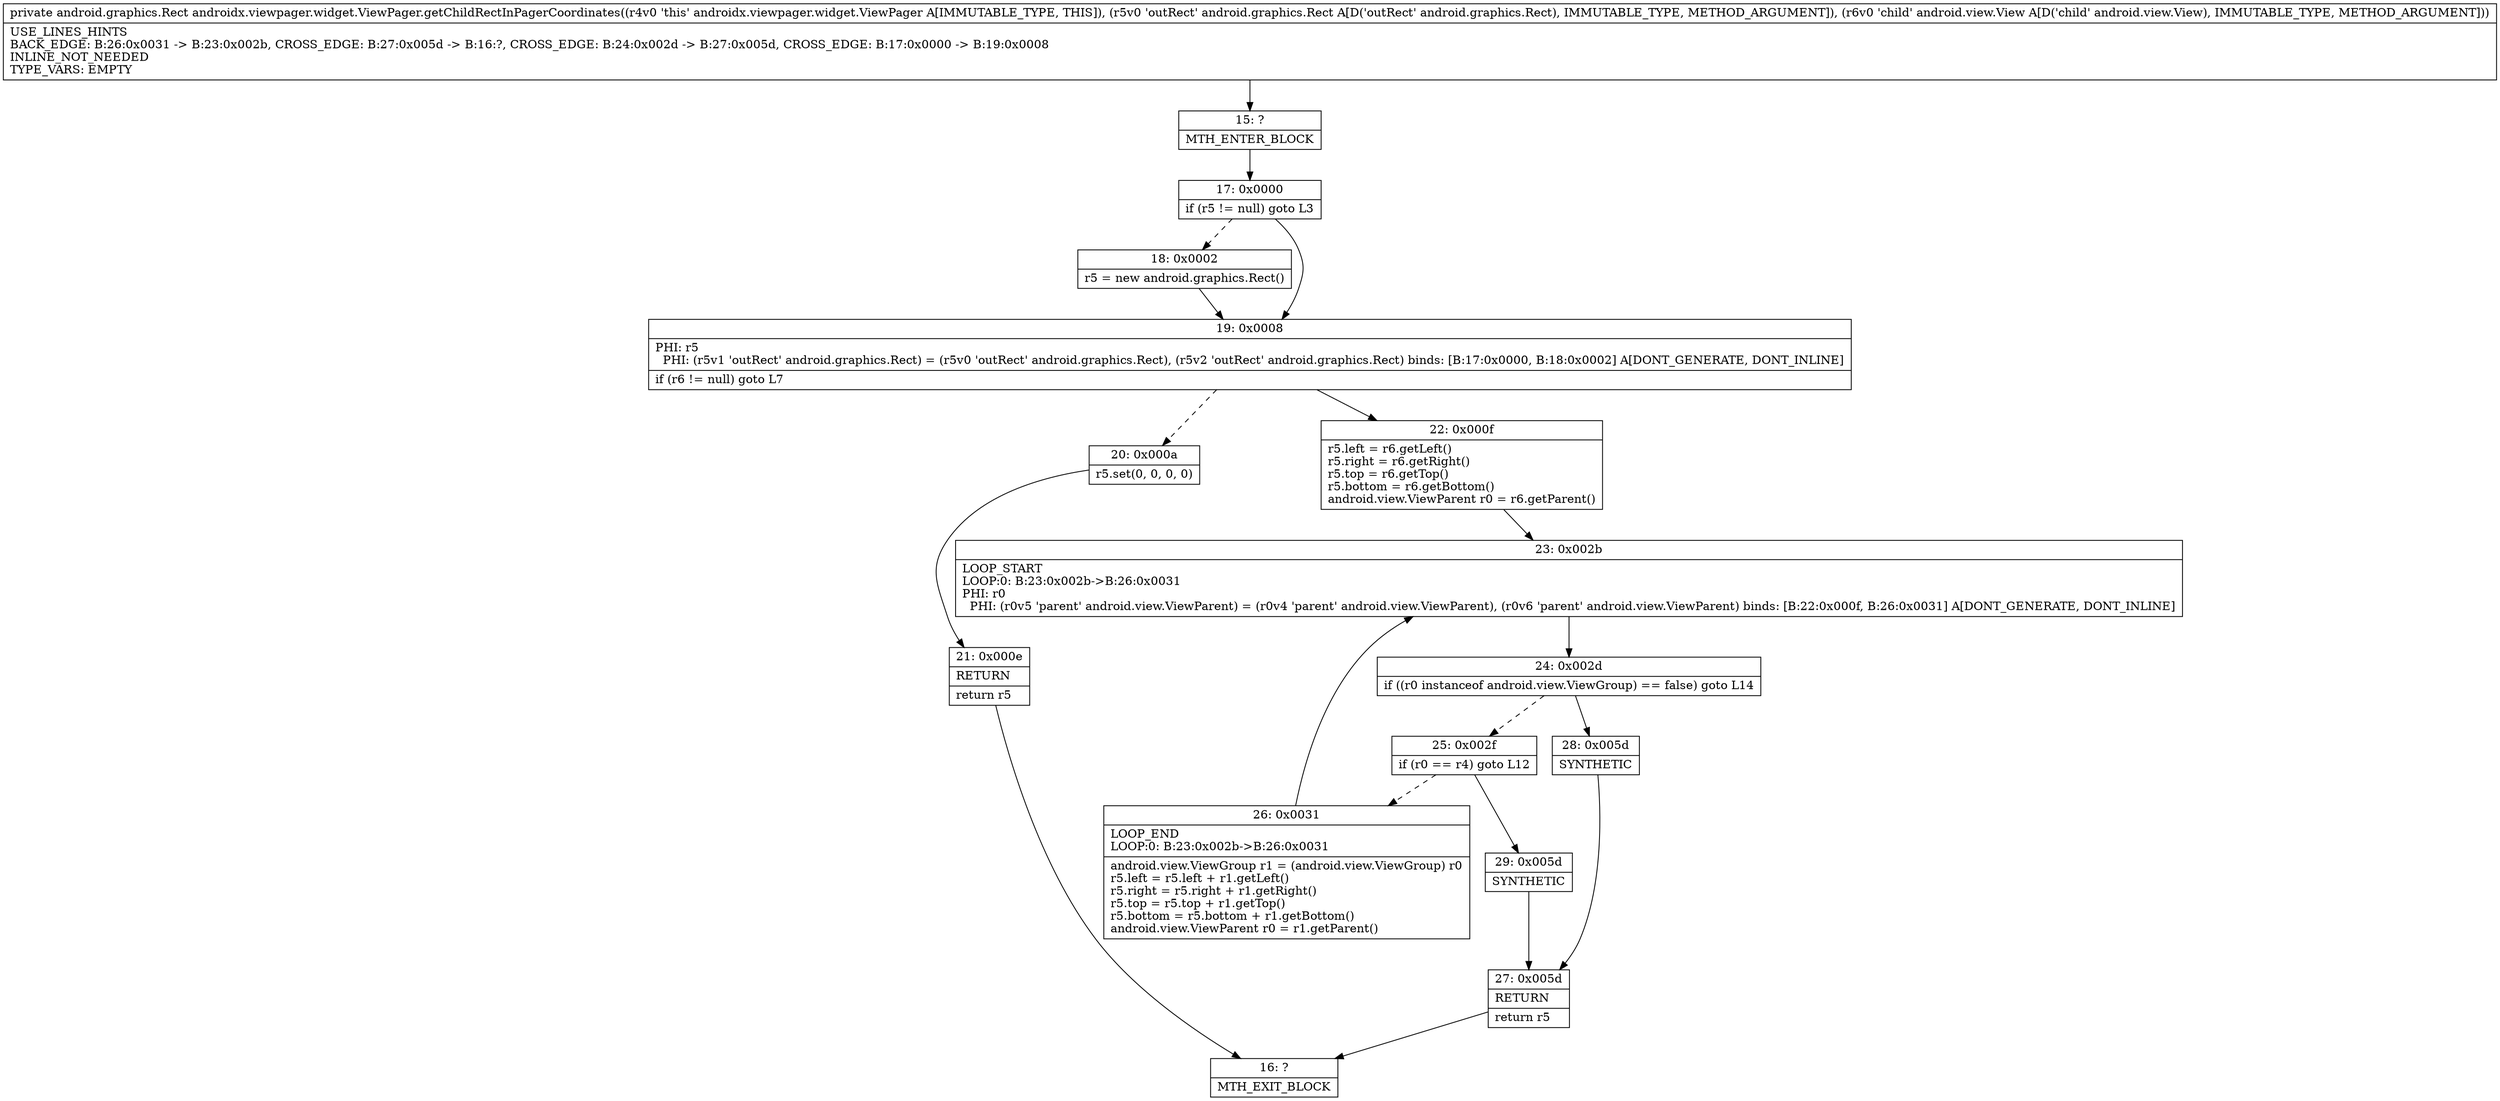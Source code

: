 digraph "CFG forandroidx.viewpager.widget.ViewPager.getChildRectInPagerCoordinates(Landroid\/graphics\/Rect;Landroid\/view\/View;)Landroid\/graphics\/Rect;" {
Node_15 [shape=record,label="{15\:\ ?|MTH_ENTER_BLOCK\l}"];
Node_17 [shape=record,label="{17\:\ 0x0000|if (r5 != null) goto L3\l}"];
Node_18 [shape=record,label="{18\:\ 0x0002|r5 = new android.graphics.Rect()\l}"];
Node_19 [shape=record,label="{19\:\ 0x0008|PHI: r5 \l  PHI: (r5v1 'outRect' android.graphics.Rect) = (r5v0 'outRect' android.graphics.Rect), (r5v2 'outRect' android.graphics.Rect) binds: [B:17:0x0000, B:18:0x0002] A[DONT_GENERATE, DONT_INLINE]\l|if (r6 != null) goto L7\l}"];
Node_20 [shape=record,label="{20\:\ 0x000a|r5.set(0, 0, 0, 0)\l}"];
Node_21 [shape=record,label="{21\:\ 0x000e|RETURN\l|return r5\l}"];
Node_16 [shape=record,label="{16\:\ ?|MTH_EXIT_BLOCK\l}"];
Node_22 [shape=record,label="{22\:\ 0x000f|r5.left = r6.getLeft()\lr5.right = r6.getRight()\lr5.top = r6.getTop()\lr5.bottom = r6.getBottom()\landroid.view.ViewParent r0 = r6.getParent()\l}"];
Node_23 [shape=record,label="{23\:\ 0x002b|LOOP_START\lLOOP:0: B:23:0x002b\-\>B:26:0x0031\lPHI: r0 \l  PHI: (r0v5 'parent' android.view.ViewParent) = (r0v4 'parent' android.view.ViewParent), (r0v6 'parent' android.view.ViewParent) binds: [B:22:0x000f, B:26:0x0031] A[DONT_GENERATE, DONT_INLINE]\l}"];
Node_24 [shape=record,label="{24\:\ 0x002d|if ((r0 instanceof android.view.ViewGroup) == false) goto L14\l}"];
Node_25 [shape=record,label="{25\:\ 0x002f|if (r0 == r4) goto L12\l}"];
Node_26 [shape=record,label="{26\:\ 0x0031|LOOP_END\lLOOP:0: B:23:0x002b\-\>B:26:0x0031\l|android.view.ViewGroup r1 = (android.view.ViewGroup) r0\lr5.left = r5.left + r1.getLeft()\lr5.right = r5.right + r1.getRight()\lr5.top = r5.top + r1.getTop()\lr5.bottom = r5.bottom + r1.getBottom()\landroid.view.ViewParent r0 = r1.getParent()\l}"];
Node_29 [shape=record,label="{29\:\ 0x005d|SYNTHETIC\l}"];
Node_27 [shape=record,label="{27\:\ 0x005d|RETURN\l|return r5\l}"];
Node_28 [shape=record,label="{28\:\ 0x005d|SYNTHETIC\l}"];
MethodNode[shape=record,label="{private android.graphics.Rect androidx.viewpager.widget.ViewPager.getChildRectInPagerCoordinates((r4v0 'this' androidx.viewpager.widget.ViewPager A[IMMUTABLE_TYPE, THIS]), (r5v0 'outRect' android.graphics.Rect A[D('outRect' android.graphics.Rect), IMMUTABLE_TYPE, METHOD_ARGUMENT]), (r6v0 'child' android.view.View A[D('child' android.view.View), IMMUTABLE_TYPE, METHOD_ARGUMENT]))  | USE_LINES_HINTS\lBACK_EDGE: B:26:0x0031 \-\> B:23:0x002b, CROSS_EDGE: B:27:0x005d \-\> B:16:?, CROSS_EDGE: B:24:0x002d \-\> B:27:0x005d, CROSS_EDGE: B:17:0x0000 \-\> B:19:0x0008\lINLINE_NOT_NEEDED\lTYPE_VARS: EMPTY\l}"];
MethodNode -> Node_15;Node_15 -> Node_17;
Node_17 -> Node_18[style=dashed];
Node_17 -> Node_19;
Node_18 -> Node_19;
Node_19 -> Node_20[style=dashed];
Node_19 -> Node_22;
Node_20 -> Node_21;
Node_21 -> Node_16;
Node_22 -> Node_23;
Node_23 -> Node_24;
Node_24 -> Node_25[style=dashed];
Node_24 -> Node_28;
Node_25 -> Node_26[style=dashed];
Node_25 -> Node_29;
Node_26 -> Node_23;
Node_29 -> Node_27;
Node_27 -> Node_16;
Node_28 -> Node_27;
}

